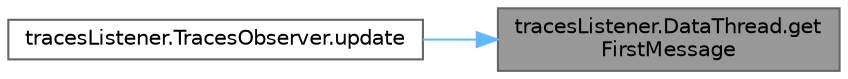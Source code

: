 digraph "tracesListener.DataThread.getFirstMessage"
{
 // LATEX_PDF_SIZE
  bgcolor="transparent";
  edge [fontname=Helvetica,fontsize=10,labelfontname=Helvetica,labelfontsize=10];
  node [fontname=Helvetica,fontsize=10,shape=box,height=0.2,width=0.4];
  rankdir="RL";
  Node1 [id="Node000001",label="tracesListener.DataThread.get\lFirstMessage",height=0.2,width=0.4,color="gray40", fillcolor="grey60", style="filled", fontcolor="black",tooltip=" "];
  Node1 -> Node2 [id="edge1_Node000001_Node000002",dir="back",color="steelblue1",style="solid",tooltip=" "];
  Node2 [id="Node000002",label="tracesListener.TracesObserver.update",height=0.2,width=0.4,color="grey40", fillcolor="white", style="filled",URL="$classtraces_listener_1_1_traces_observer.html#a6eeee0aaa80828de7b563096e752020d",tooltip=" "];
}
